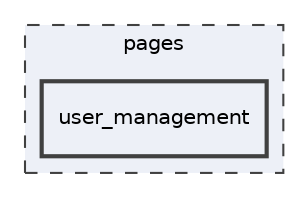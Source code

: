 digraph "C:/Users/mfish/Desktop/michael_project/cccs/mysite/pages/user_management"
{
 // LATEX_PDF_SIZE
  edge [fontname="Helvetica",fontsize="10",labelfontname="Helvetica",labelfontsize="10"];
  node [fontname="Helvetica",fontsize="10",shape=record];
  compound=true
  subgraph clusterdir_208d2690607c4e3d3fabfa1d18673d36 {
    graph [ bgcolor="#edf0f7", pencolor="grey25", style="filled,dashed,", label="pages", fontname="Helvetica", fontsize="10", URL="dir_208d2690607c4e3d3fabfa1d18673d36.html"]
  dir_83b24bdfeffe42553b782c0c93ca6c2f [shape=box, label="user_management", style="filled,bold,", fillcolor="#edf0f7", color="grey25", URL="dir_83b24bdfeffe42553b782c0c93ca6c2f.html"];
  }
}
